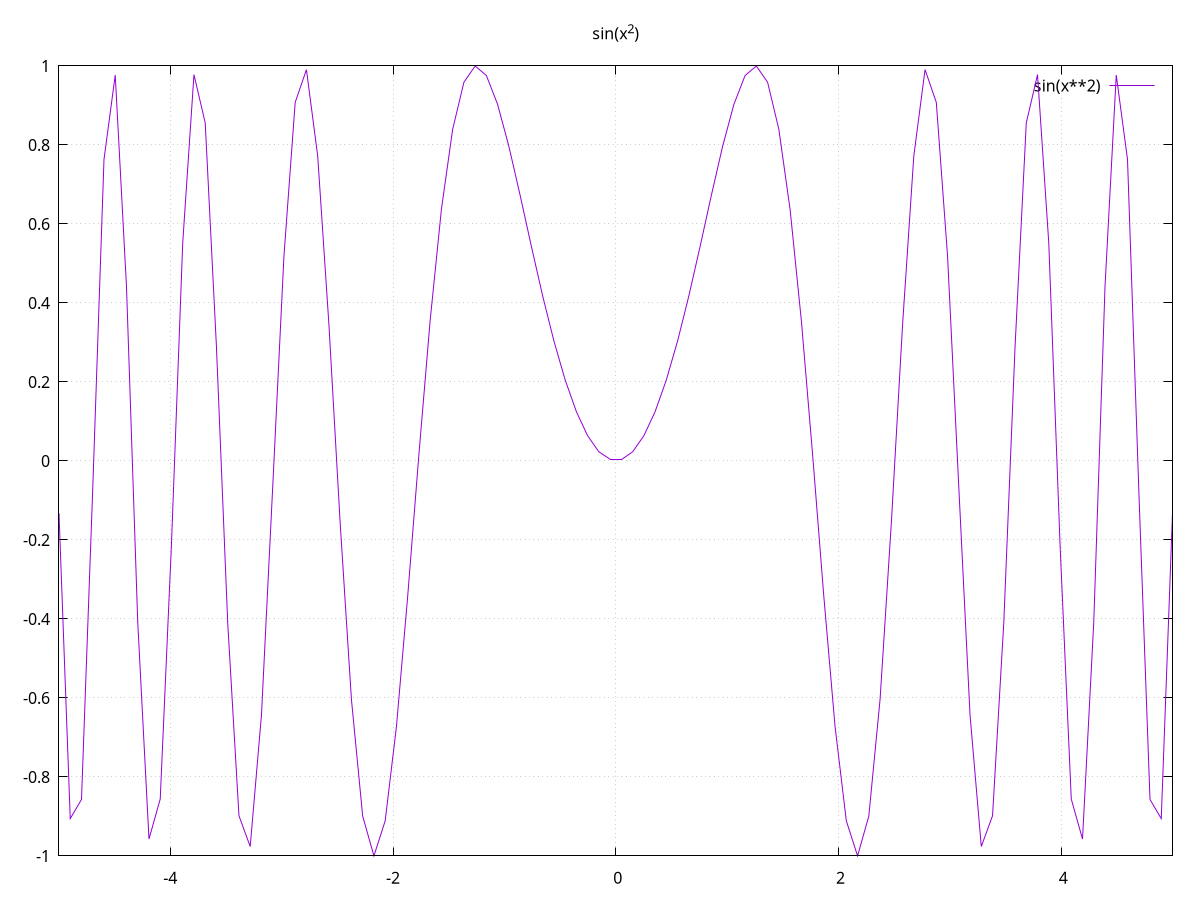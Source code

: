set title "sin(x^2)"
set grid
set samples 100,100
set term jpeg
set out 'D:\Air Calculator Website\users\wyq\image\wyq2.jpeg'
set xrange [-5:5] noreverse nowriteback
plot sin(x**2)
